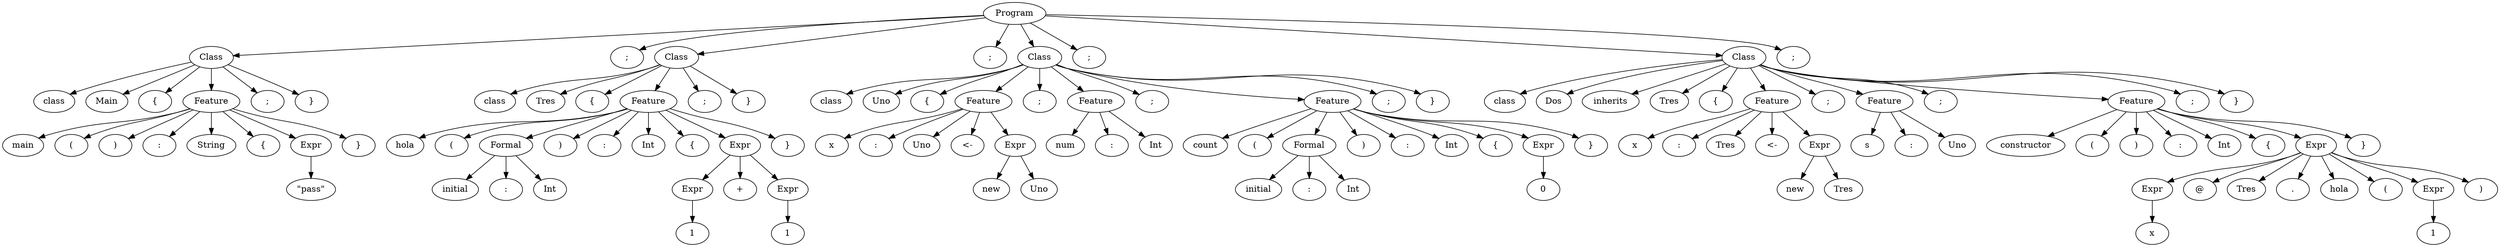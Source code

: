 digraph {
	0 [label=Program]
	0 -> 1
	1 [label=Class]
	1 -> 2
	2 [label=class]
	1 -> 3
	3 [label=Main]
	1 -> 4
	4 [label="{"]
	1 -> 5
	5 [label=Feature]
	5 -> 6
	6 [label=main]
	5 -> 7
	7 [label="("]
	5 -> 8
	8 [label=")"]
	5 -> 9
	9 [label=":"]
	5 -> 10
	10 [label=String]
	5 -> 11
	11 [label="{"]
	5 -> 12
	12 [label=Expr]
	12 -> 13
	13 [label="\"pass\""]
	5 -> 14
	14 [label="}"]
	1 -> 15
	15 [label=";"]
	1 -> 16
	16 [label="}"]
	0 -> 17
	17 [label=";"]
	0 -> 18
	18 [label=Class]
	18 -> 19
	19 [label=class]
	18 -> 20
	20 [label=Tres]
	18 -> 21
	21 [label="{"]
	18 -> 22
	22 [label=Feature]
	22 -> 23
	23 [label=hola]
	22 -> 24
	24 [label="("]
	22 -> 25
	25 [label=Formal]
	25 -> 26
	26 [label=initial]
	25 -> 27
	27 [label=":"]
	25 -> 28
	28 [label=Int]
	22 -> 29
	29 [label=")"]
	22 -> 30
	30 [label=":"]
	22 -> 31
	31 [label=Int]
	22 -> 32
	32 [label="{"]
	22 -> 33
	33 [label=Expr]
	33 -> 34
	34 [label=Expr]
	34 -> 35
	35 [label=1]
	33 -> 36
	36 [label="+"]
	33 -> 37
	37 [label=Expr]
	37 -> 38
	38 [label=1]
	22 -> 39
	39 [label="}"]
	18 -> 40
	40 [label=";"]
	18 -> 41
	41 [label="}"]
	0 -> 42
	42 [label=";"]
	0 -> 43
	43 [label=Class]
	43 -> 44
	44 [label=class]
	43 -> 45
	45 [label=Uno]
	43 -> 46
	46 [label="{"]
	43 -> 47
	47 [label=Feature]
	47 -> 48
	48 [label=x]
	47 -> 49
	49 [label=":"]
	47 -> 50
	50 [label=Uno]
	47 -> 51
	51 [label="<-"]
	47 -> 52
	52 [label=Expr]
	52 -> 53
	53 [label=new]
	52 -> 54
	54 [label=Uno]
	43 -> 55
	55 [label=";"]
	43 -> 56
	56 [label=Feature]
	56 -> 57
	57 [label=num]
	56 -> 58
	58 [label=":"]
	56 -> 59
	59 [label=Int]
	43 -> 60
	60 [label=";"]
	43 -> 61
	61 [label=Feature]
	61 -> 62
	62 [label=count]
	61 -> 63
	63 [label="("]
	61 -> 64
	64 [label=Formal]
	64 -> 65
	65 [label=initial]
	64 -> 66
	66 [label=":"]
	64 -> 67
	67 [label=Int]
	61 -> 68
	68 [label=")"]
	61 -> 69
	69 [label=":"]
	61 -> 70
	70 [label=Int]
	61 -> 71
	71 [label="{"]
	61 -> 72
	72 [label=Expr]
	72 -> 73
	73 [label=0]
	61 -> 74
	74 [label="}"]
	43 -> 75
	75 [label=";"]
	43 -> 76
	76 [label="}"]
	0 -> 77
	77 [label=";"]
	0 -> 78
	78 [label=Class]
	78 -> 79
	79 [label=class]
	78 -> 80
	80 [label=Dos]
	78 -> 81
	81 [label=inherits]
	78 -> 82
	82 [label=Tres]
	78 -> 83
	83 [label="{"]
	78 -> 84
	84 [label=Feature]
	84 -> 85
	85 [label=x]
	84 -> 86
	86 [label=":"]
	84 -> 87
	87 [label=Tres]
	84 -> 88
	88 [label="<-"]
	84 -> 89
	89 [label=Expr]
	89 -> 90
	90 [label=new]
	89 -> 91
	91 [label=Tres]
	78 -> 92
	92 [label=";"]
	78 -> 93
	93 [label=Feature]
	93 -> 94
	94 [label=s]
	93 -> 95
	95 [label=":"]
	93 -> 96
	96 [label=Uno]
	78 -> 97
	97 [label=";"]
	78 -> 98
	98 [label=Feature]
	98 -> 99
	99 [label=constructor]
	98 -> 100
	100 [label="("]
	98 -> 101
	101 [label=")"]
	98 -> 102
	102 [label=":"]
	98 -> 103
	103 [label=Int]
	98 -> 104
	104 [label="{"]
	98 -> 105
	105 [label=Expr]
	105 -> 106
	106 [label=Expr]
	106 -> 107
	107 [label=x]
	105 -> 108
	108 [label="@"]
	105 -> 109
	109 [label=Tres]
	105 -> 110
	110 [label="."]
	105 -> 111
	111 [label=hola]
	105 -> 112
	112 [label="("]
	105 -> 113
	113 [label=Expr]
	113 -> 114
	114 [label=1]
	105 -> 115
	115 [label=")"]
	98 -> 116
	116 [label="}"]
	78 -> 117
	117 [label=";"]
	78 -> 118
	118 [label="}"]
	0 -> 119
	119 [label=";"]
}
